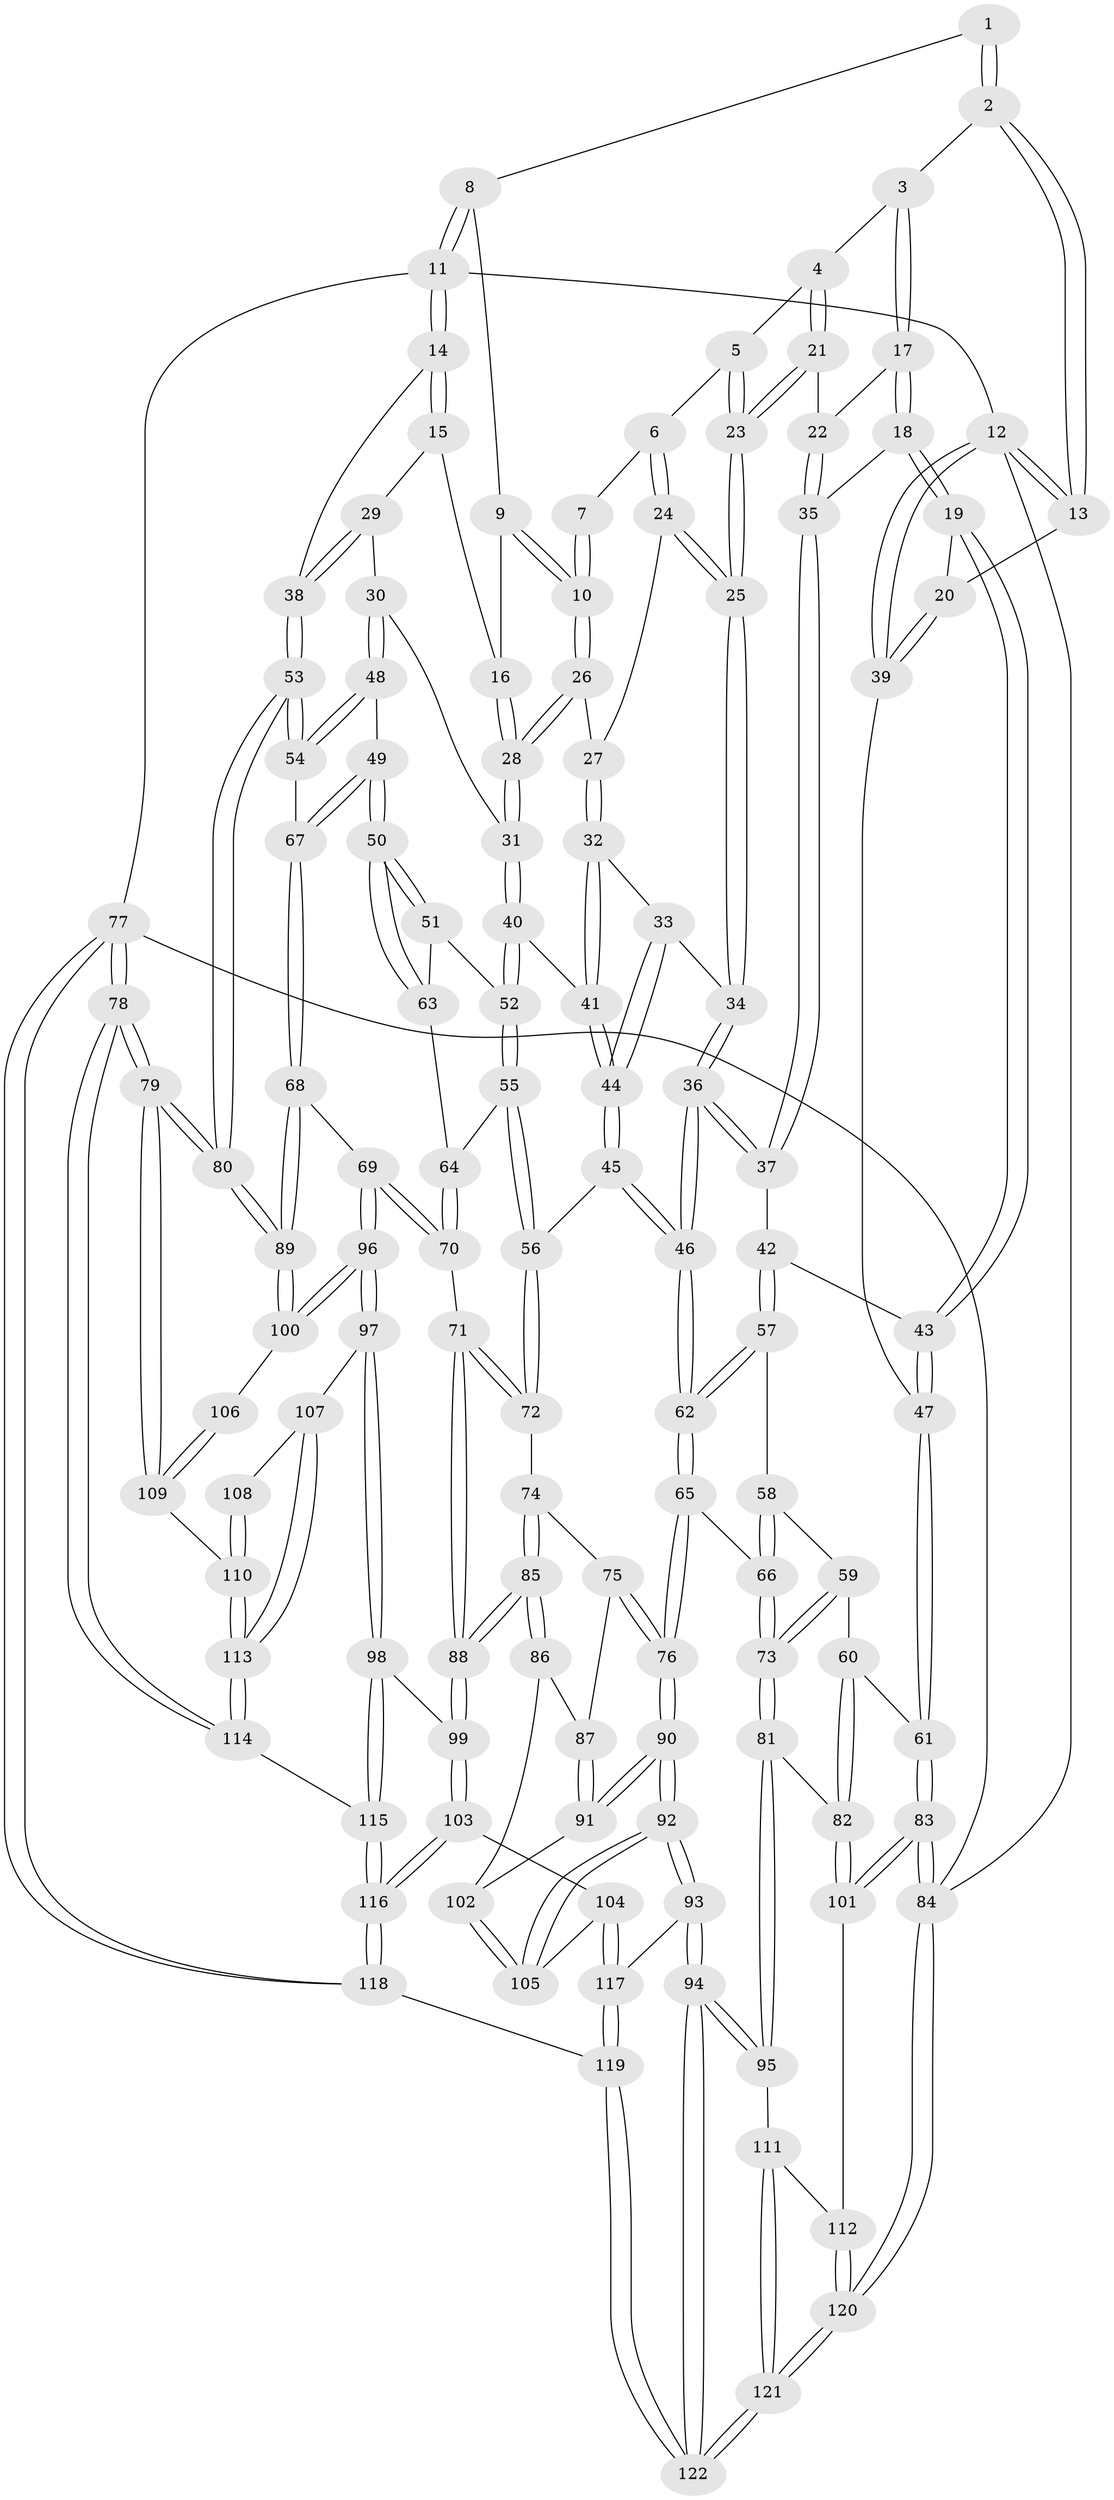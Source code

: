 // coarse degree distribution, {2: 0.09302325581395349, 3: 0.7325581395348837, 5: 0.05813953488372093, 4: 0.10465116279069768, 6: 0.011627906976744186}
// Generated by graph-tools (version 1.1) at 2025/54/03/04/25 22:54:30]
// undirected, 122 vertices, 302 edges
graph export_dot {
  node [color=gray90,style=filled];
  1 [pos="+0.7006218543488852+0"];
  2 [pos="+0.2134469382947147+0"];
  3 [pos="+0.22667852370476405+0"];
  4 [pos="+0.2993174285296073+0"];
  5 [pos="+0.5074669487644522+0.11119793508802746"];
  6 [pos="+0.528283024732478+0.1117347051024684"];
  7 [pos="+0.6744363304191551+0"];
  8 [pos="+0.9056617126886695+0"];
  9 [pos="+0.8540146333714934+0.027651743480907397"];
  10 [pos="+0.6938329858858702+0.15897096589641815"];
  11 [pos="+1+0"];
  12 [pos="+0+0"];
  13 [pos="+0.18017607589014276+0"];
  14 [pos="+1+0"];
  15 [pos="+0.887133318871205+0.14452974844166785"];
  16 [pos="+0.8496874083920739+0.13983280982473714"];
  17 [pos="+0.26287313333275114+0.20550231855277273"];
  18 [pos="+0.24529792889130334+0.22858159577101703"];
  19 [pos="+0.1127757590765766+0.2864605459011571"];
  20 [pos="+0.11204767791610344+0.2041762732902941"];
  21 [pos="+0.3874193283962279+0.2059795688436623"];
  22 [pos="+0.3504210832609142+0.21868651203257702"];
  23 [pos="+0.42952483578314143+0.22877961452621925"];
  24 [pos="+0.5789577714406412+0.1598826904856568"];
  25 [pos="+0.43814573790773265+0.24559537761856842"];
  26 [pos="+0.6928422960624848+0.1869293280124403"];
  27 [pos="+0.6004337690711442+0.17825743515745446"];
  28 [pos="+0.7616505607838148+0.2685609468242755"];
  29 [pos="+1+0.18308259404566316"];
  30 [pos="+0.8190606974752722+0.29963322083361654"];
  31 [pos="+0.7627276085354784+0.27326344497629224"];
  32 [pos="+0.5136665764110896+0.2827551643901634"];
  33 [pos="+0.5044029270928228+0.28739083485474703"];
  34 [pos="+0.45564750933786446+0.28331298781898595"];
  35 [pos="+0.30431046753939267+0.3062041930649806"];
  36 [pos="+0.3797067290630279+0.4044176350277674"];
  37 [pos="+0.305493803837332+0.31775649827289826"];
  38 [pos="+1+0.12061756315219055"];
  39 [pos="+0+0"];
  40 [pos="+0.7524977664063272+0.2845603732733988"];
  41 [pos="+0.6917936763783574+0.3093698322278176"];
  42 [pos="+0.13554132494566734+0.3337099039664763"];
  43 [pos="+0.10562641608246842+0.3025156882282372"];
  44 [pos="+0.5782145674994759+0.4048722460262784"];
  45 [pos="+0.5588355962477582+0.485398847833632"];
  46 [pos="+0.3735372997537551+0.4784379399759805"];
  47 [pos="+0+0.3766093415671958"];
  48 [pos="+0.9100616778761723+0.3946648363961782"];
  49 [pos="+0.8235585987694611+0.538519286257272"];
  50 [pos="+0.817118191459921+0.5351733494412095"];
  51 [pos="+0.7326143972939424+0.4156405610350063"];
  52 [pos="+0.7284286819989753+0.4032992188728095"];
  53 [pos="+1+0.43445603408392974"];
  54 [pos="+1+0.4320461793999884"];
  55 [pos="+0.5978128022150001+0.5032372464827253"];
  56 [pos="+0.5781341049943475+0.5025928378619038"];
  57 [pos="+0.1774107353774091+0.4113133773922346"];
  58 [pos="+0.1278731405671856+0.5150783751488829"];
  59 [pos="+0.09854311153037015+0.5302833290770281"];
  60 [pos="+0.03992257412581832+0.5413132420873425"];
  61 [pos="+0+0.47358078119489955"];
  62 [pos="+0.3702641399490394+0.4817547404437916"];
  63 [pos="+0.7071019303818142+0.5213588479554404"];
  64 [pos="+0.6673489186031345+0.5311201194545822"];
  65 [pos="+0.3484410337099133+0.5585856063954618"];
  66 [pos="+0.260881234110203+0.5954027153017307"];
  67 [pos="+0.8325880386089488+0.5758489235423417"];
  68 [pos="+0.835459221939545+0.6032202055411883"];
  69 [pos="+0.7208413955451927+0.6487105355608899"];
  70 [pos="+0.7101763568292621+0.6435931478470585"];
  71 [pos="+0.634581488143794+0.6518202155860393"];
  72 [pos="+0.5744080177838969+0.5789938034712263"];
  73 [pos="+0.1840009292203192+0.6849700189234467"];
  74 [pos="+0.5295188436748384+0.6336820672345633"];
  75 [pos="+0.4911477132392787+0.6369555899771973"];
  76 [pos="+0.36566494118503207+0.5928142020847816"];
  77 [pos="+1+1"];
  78 [pos="+1+1"];
  79 [pos="+1+1"];
  80 [pos="+1+0.7565982204295756"];
  81 [pos="+0.17335597074136913+0.7055706737573948"];
  82 [pos="+0.0943239857012607+0.696638083539899"];
  83 [pos="+0+0.749581275225481"];
  84 [pos="+0+1"];
  85 [pos="+0.5586274571229628+0.7171562552163147"];
  86 [pos="+0.4844083019931189+0.7148286717705612"];
  87 [pos="+0.4873809122362293+0.6690925922680817"];
  88 [pos="+0.5866238363932194+0.7399232882425313"];
  89 [pos="+0.899133692239667+0.6674123821204888"];
  90 [pos="+0.37740998251691854+0.7013761218800512"];
  91 [pos="+0.40903049912403633+0.7059354195746551"];
  92 [pos="+0.344030125430725+0.810623964244624"];
  93 [pos="+0.32377623701543107+0.8339108347499664"];
  94 [pos="+0.3061126344378383+0.850518502669731"];
  95 [pos="+0.22999696810560522+0.8259935796119875"];
  96 [pos="+0.7185857228826462+0.7529171506818165"];
  97 [pos="+0.7171566193457097+0.7575278800738084"];
  98 [pos="+0.6647735724636114+0.7735548663950607"];
  99 [pos="+0.597896853434605+0.7774583756686578"];
  100 [pos="+0.8867993265660017+0.6803403359781723"];
  101 [pos="+0+0.754461608981515"];
  102 [pos="+0.4794390329925655+0.7173704700122799"];
  103 [pos="+0.5757427345349926+0.8155699676232671"];
  104 [pos="+0.5545882537521957+0.8273385555822081"];
  105 [pos="+0.48059802355801995+0.7999294320914744"];
  106 [pos="+0.8669551375179485+0.7113215495942021"];
  107 [pos="+0.723218630085193+0.7636396356697894"];
  108 [pos="+0.8300683651113956+0.7490055993338643"];
  109 [pos="+0.8477706472752748+0.8115537940635544"];
  110 [pos="+0.7983735669770389+0.8114147546894971"];
  111 [pos="+0.181506789688543+0.8544655208174523"];
  112 [pos="+0.09231853113833803+0.8603269076329707"];
  113 [pos="+0.7696445076947016+0.8262277814476328"];
  114 [pos="+0.7674850966485045+0.9015882407945064"];
  115 [pos="+0.707197483852944+0.9086349739531014"];
  116 [pos="+0.6701838714373273+0.9221623884692972"];
  117 [pos="+0.5289947265310032+0.8837151401228489"];
  118 [pos="+0.525218141807363+1"];
  119 [pos="+0.462036067375321+1"];
  120 [pos="+0+1"];
  121 [pos="+0+1"];
  122 [pos="+0.4107996647122328+1"];
  1 -- 2;
  1 -- 2;
  1 -- 8;
  2 -- 3;
  2 -- 13;
  2 -- 13;
  3 -- 4;
  3 -- 17;
  3 -- 17;
  4 -- 5;
  4 -- 21;
  4 -- 21;
  5 -- 6;
  5 -- 23;
  5 -- 23;
  6 -- 7;
  6 -- 24;
  6 -- 24;
  7 -- 10;
  7 -- 10;
  8 -- 9;
  8 -- 11;
  8 -- 11;
  9 -- 10;
  9 -- 10;
  9 -- 16;
  10 -- 26;
  10 -- 26;
  11 -- 12;
  11 -- 14;
  11 -- 14;
  11 -- 77;
  12 -- 13;
  12 -- 13;
  12 -- 39;
  12 -- 39;
  12 -- 84;
  13 -- 20;
  14 -- 15;
  14 -- 15;
  14 -- 38;
  15 -- 16;
  15 -- 29;
  16 -- 28;
  16 -- 28;
  17 -- 18;
  17 -- 18;
  17 -- 22;
  18 -- 19;
  18 -- 19;
  18 -- 35;
  19 -- 20;
  19 -- 43;
  19 -- 43;
  20 -- 39;
  20 -- 39;
  21 -- 22;
  21 -- 23;
  21 -- 23;
  22 -- 35;
  22 -- 35;
  23 -- 25;
  23 -- 25;
  24 -- 25;
  24 -- 25;
  24 -- 27;
  25 -- 34;
  25 -- 34;
  26 -- 27;
  26 -- 28;
  26 -- 28;
  27 -- 32;
  27 -- 32;
  28 -- 31;
  28 -- 31;
  29 -- 30;
  29 -- 38;
  29 -- 38;
  30 -- 31;
  30 -- 48;
  30 -- 48;
  31 -- 40;
  31 -- 40;
  32 -- 33;
  32 -- 41;
  32 -- 41;
  33 -- 34;
  33 -- 44;
  33 -- 44;
  34 -- 36;
  34 -- 36;
  35 -- 37;
  35 -- 37;
  36 -- 37;
  36 -- 37;
  36 -- 46;
  36 -- 46;
  37 -- 42;
  38 -- 53;
  38 -- 53;
  39 -- 47;
  40 -- 41;
  40 -- 52;
  40 -- 52;
  41 -- 44;
  41 -- 44;
  42 -- 43;
  42 -- 57;
  42 -- 57;
  43 -- 47;
  43 -- 47;
  44 -- 45;
  44 -- 45;
  45 -- 46;
  45 -- 46;
  45 -- 56;
  46 -- 62;
  46 -- 62;
  47 -- 61;
  47 -- 61;
  48 -- 49;
  48 -- 54;
  48 -- 54;
  49 -- 50;
  49 -- 50;
  49 -- 67;
  49 -- 67;
  50 -- 51;
  50 -- 51;
  50 -- 63;
  50 -- 63;
  51 -- 52;
  51 -- 63;
  52 -- 55;
  52 -- 55;
  53 -- 54;
  53 -- 54;
  53 -- 80;
  53 -- 80;
  54 -- 67;
  55 -- 56;
  55 -- 56;
  55 -- 64;
  56 -- 72;
  56 -- 72;
  57 -- 58;
  57 -- 62;
  57 -- 62;
  58 -- 59;
  58 -- 66;
  58 -- 66;
  59 -- 60;
  59 -- 73;
  59 -- 73;
  60 -- 61;
  60 -- 82;
  60 -- 82;
  61 -- 83;
  61 -- 83;
  62 -- 65;
  62 -- 65;
  63 -- 64;
  64 -- 70;
  64 -- 70;
  65 -- 66;
  65 -- 76;
  65 -- 76;
  66 -- 73;
  66 -- 73;
  67 -- 68;
  67 -- 68;
  68 -- 69;
  68 -- 89;
  68 -- 89;
  69 -- 70;
  69 -- 70;
  69 -- 96;
  69 -- 96;
  70 -- 71;
  71 -- 72;
  71 -- 72;
  71 -- 88;
  71 -- 88;
  72 -- 74;
  73 -- 81;
  73 -- 81;
  74 -- 75;
  74 -- 85;
  74 -- 85;
  75 -- 76;
  75 -- 76;
  75 -- 87;
  76 -- 90;
  76 -- 90;
  77 -- 78;
  77 -- 78;
  77 -- 118;
  77 -- 118;
  77 -- 84;
  78 -- 79;
  78 -- 79;
  78 -- 114;
  78 -- 114;
  79 -- 80;
  79 -- 80;
  79 -- 109;
  79 -- 109;
  80 -- 89;
  80 -- 89;
  81 -- 82;
  81 -- 95;
  81 -- 95;
  82 -- 101;
  82 -- 101;
  83 -- 84;
  83 -- 84;
  83 -- 101;
  83 -- 101;
  84 -- 120;
  84 -- 120;
  85 -- 86;
  85 -- 86;
  85 -- 88;
  85 -- 88;
  86 -- 87;
  86 -- 102;
  87 -- 91;
  87 -- 91;
  88 -- 99;
  88 -- 99;
  89 -- 100;
  89 -- 100;
  90 -- 91;
  90 -- 91;
  90 -- 92;
  90 -- 92;
  91 -- 102;
  92 -- 93;
  92 -- 93;
  92 -- 105;
  92 -- 105;
  93 -- 94;
  93 -- 94;
  93 -- 117;
  94 -- 95;
  94 -- 95;
  94 -- 122;
  94 -- 122;
  95 -- 111;
  96 -- 97;
  96 -- 97;
  96 -- 100;
  96 -- 100;
  97 -- 98;
  97 -- 98;
  97 -- 107;
  98 -- 99;
  98 -- 115;
  98 -- 115;
  99 -- 103;
  99 -- 103;
  100 -- 106;
  101 -- 112;
  102 -- 105;
  102 -- 105;
  103 -- 104;
  103 -- 116;
  103 -- 116;
  104 -- 105;
  104 -- 117;
  104 -- 117;
  106 -- 109;
  106 -- 109;
  107 -- 108;
  107 -- 113;
  107 -- 113;
  108 -- 110;
  108 -- 110;
  109 -- 110;
  110 -- 113;
  110 -- 113;
  111 -- 112;
  111 -- 121;
  111 -- 121;
  112 -- 120;
  112 -- 120;
  113 -- 114;
  113 -- 114;
  114 -- 115;
  115 -- 116;
  115 -- 116;
  116 -- 118;
  116 -- 118;
  117 -- 119;
  117 -- 119;
  118 -- 119;
  119 -- 122;
  119 -- 122;
  120 -- 121;
  120 -- 121;
  121 -- 122;
  121 -- 122;
}
